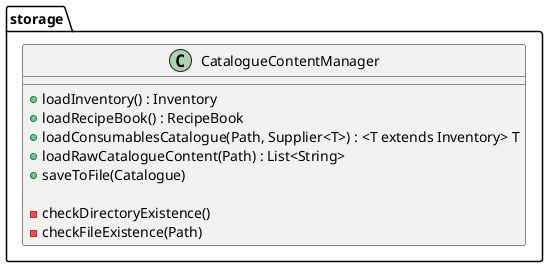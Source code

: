 @startuml
package "storage" {
    class CatalogueContentManager {
        +loadInventory() : Inventory
        +loadRecipeBook() : RecipeBook
        +loadConsumablesCatalogue(Path, Supplier<T>) : <T extends Inventory> T
        +loadRawCatalogueContent(Path) : List<String>
        +saveToFile(Catalogue)

        -checkDirectoryExistence()
        -checkFileExistence(Path)
    }
}
@enduml
